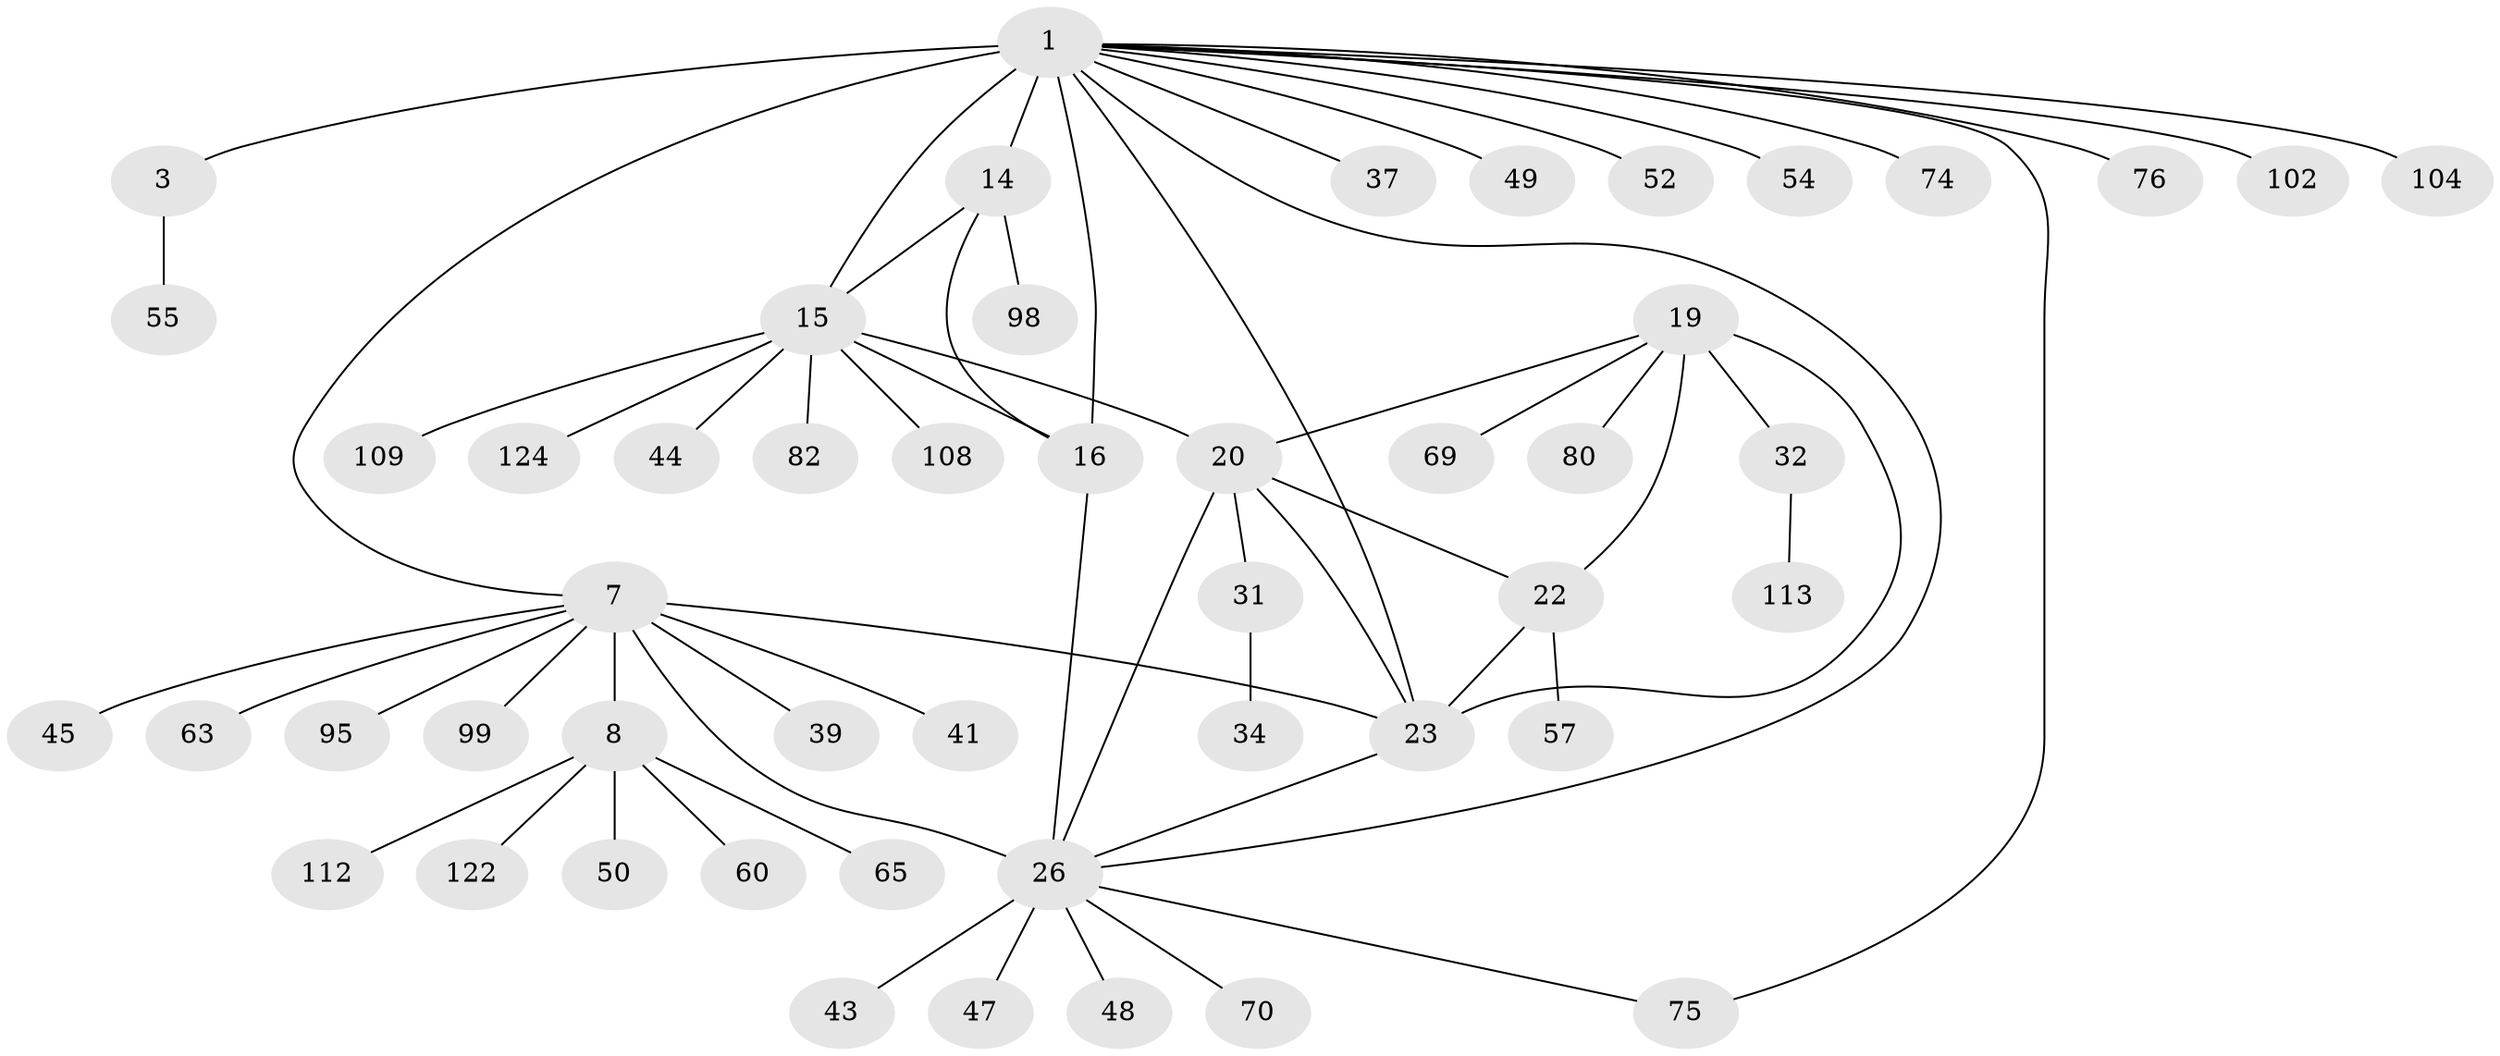 // original degree distribution, {9: 0.015873015873015872, 12: 0.015873015873015872, 6: 0.047619047619047616, 8: 0.05555555555555555, 10: 0.06349206349206349, 11: 0.007936507936507936, 5: 0.015873015873015872, 7: 0.015873015873015872, 2: 0.1984126984126984, 1: 0.5476190476190477, 3: 0.015873015873015872}
// Generated by graph-tools (version 1.1) at 2025/19/03/04/25 18:19:33]
// undirected, 50 vertices, 62 edges
graph export_dot {
graph [start="1"]
  node [color=gray90,style=filled];
  1 [super="+62+4+2"];
  3;
  7 [super="+9+101+25+10+51"];
  8;
  14;
  15 [super="+17+71+94+115"];
  16 [super="+46+67+72+92"];
  19 [super="+21+88"];
  20;
  22;
  23 [super="+56+53+24"];
  26 [super="+29+111+93+83+28+78+73+27"];
  31;
  32;
  34 [super="+107+117"];
  37;
  39;
  41;
  43;
  44 [super="+66"];
  45 [super="+125"];
  47 [super="+61"];
  48 [super="+79"];
  49;
  50;
  52;
  54;
  55;
  57;
  60 [super="+77"];
  63;
  65;
  69 [super="+90"];
  70;
  74 [super="+110"];
  75;
  76;
  80;
  82 [super="+97"];
  95;
  98;
  99;
  102;
  104;
  108;
  109;
  112;
  113;
  122;
  124;
  1 -- 3 [weight=5];
  1 -- 74;
  1 -- 102;
  1 -- 104;
  1 -- 75;
  1 -- 54;
  1 -- 76;
  1 -- 26;
  1 -- 37;
  1 -- 7 [weight=2];
  1 -- 14 [weight=2];
  1 -- 15 [weight=4];
  1 -- 16 [weight=2];
  1 -- 49;
  1 -- 52;
  1 -- 23;
  3 -- 55;
  7 -- 8 [weight=5];
  7 -- 45;
  7 -- 99;
  7 -- 39;
  7 -- 23 [weight=2];
  7 -- 63;
  7 -- 95;
  7 -- 26 [weight=6];
  7 -- 41;
  8 -- 50;
  8 -- 60;
  8 -- 65;
  8 -- 112;
  8 -- 122;
  14 -- 15 [weight=2];
  14 -- 16;
  14 -- 98;
  15 -- 16 [weight=2];
  15 -- 82;
  15 -- 108;
  15 -- 109;
  15 -- 44;
  15 -- 20;
  15 -- 124;
  16 -- 26;
  19 -- 20 [weight=2];
  19 -- 22 [weight=2];
  19 -- 23 [weight=4];
  19 -- 32;
  19 -- 80;
  19 -- 69;
  20 -- 22;
  20 -- 23 [weight=2];
  20 -- 31;
  20 -- 26;
  22 -- 23 [weight=2];
  22 -- 57;
  23 -- 26 [weight=2];
  26 -- 43;
  26 -- 70;
  26 -- 48;
  26 -- 75;
  26 -- 47;
  31 -- 34;
  32 -- 113;
}
